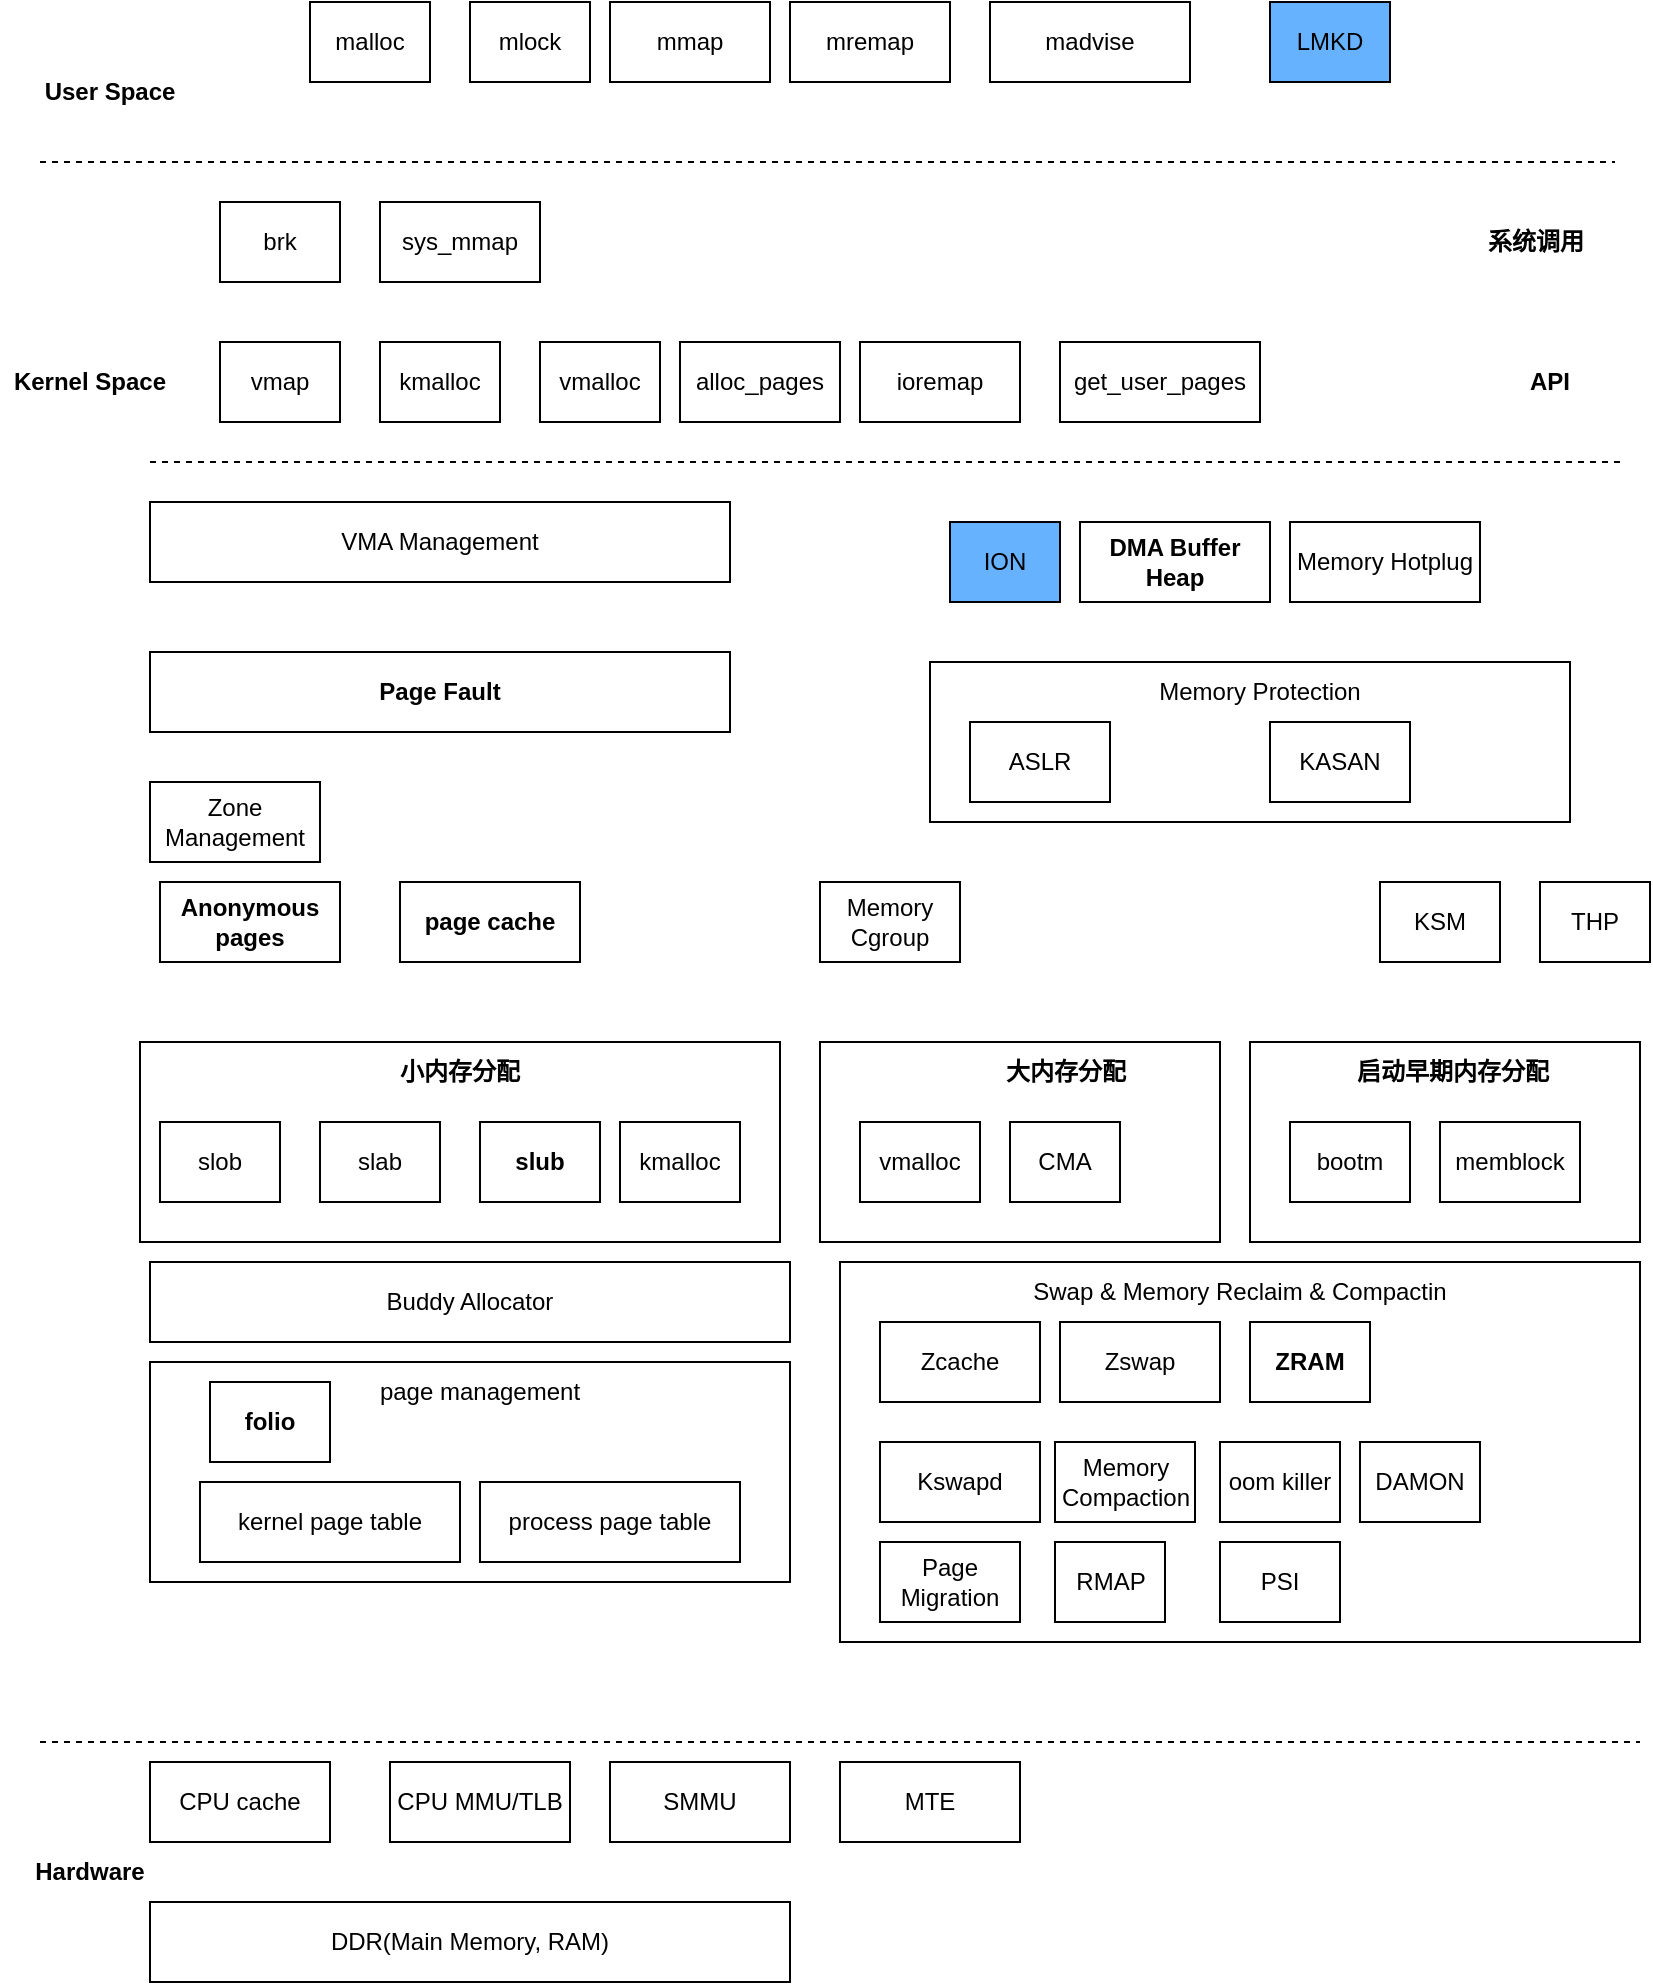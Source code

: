 <mxfile version="28.1.1" pages="2">
  <diagram name="Overview" id="xKvkIVZFQWv2jx4Ze0a4">
    <mxGraphModel dx="1110" dy="1935" grid="1" gridSize="10" guides="1" tooltips="1" connect="1" arrows="1" fold="1" page="1" pageScale="1" pageWidth="850" pageHeight="1100" math="0" shadow="0">
      <root>
        <mxCell id="0" />
        <mxCell id="1" parent="0" />
        <mxCell id="Gg94dkImL7f2xnIokuTn-24" value="" style="rounded=0;whiteSpace=wrap;html=1;" vertex="1" parent="1">
          <mxGeometry x="625" y="310" width="195" height="100" as="geometry" />
        </mxCell>
        <mxCell id="Gg94dkImL7f2xnIokuTn-1" value="" style="rounded=0;whiteSpace=wrap;html=1;" vertex="1" parent="1">
          <mxGeometry x="410" y="310" width="200" height="100" as="geometry" />
        </mxCell>
        <mxCell id="tnEU3TK34sWj55XHYFoK-13" value="" style="rounded=0;whiteSpace=wrap;html=1;" parent="1" vertex="1">
          <mxGeometry x="420" y="420" width="400" height="190" as="geometry" />
        </mxCell>
        <mxCell id="rYaNBO6mxP38nrqPC0ky-1" value="" style="rounded=0;whiteSpace=wrap;html=1;" parent="1" vertex="1">
          <mxGeometry x="70" y="310" width="320" height="100" as="geometry" />
        </mxCell>
        <mxCell id="tnEU3TK34sWj55XHYFoK-4" value="" style="rounded=0;whiteSpace=wrap;html=1;" parent="1" vertex="1">
          <mxGeometry x="75" y="470" width="320" height="110" as="geometry" />
        </mxCell>
        <mxCell id="YDTXTB6PS5T0qJHpgxqr-1" value="CPU cache" style="rounded=0;whiteSpace=wrap;html=1;" parent="1" vertex="1">
          <mxGeometry x="75" y="670" width="90" height="40" as="geometry" />
        </mxCell>
        <mxCell id="YDTXTB6PS5T0qJHpgxqr-2" value="CPU MMU/TLB" style="rounded=0;whiteSpace=wrap;html=1;" parent="1" vertex="1">
          <mxGeometry x="195" y="670" width="90" height="40" as="geometry" />
        </mxCell>
        <mxCell id="YDTXTB6PS5T0qJHpgxqr-3" value="SMMU" style="rounded=0;whiteSpace=wrap;html=1;" parent="1" vertex="1">
          <mxGeometry x="305" y="670" width="90" height="40" as="geometry" />
        </mxCell>
        <mxCell id="YDTXTB6PS5T0qJHpgxqr-4" value="DDR(Main Memory, RAM)" style="rounded=0;whiteSpace=wrap;html=1;" parent="1" vertex="1">
          <mxGeometry x="75" y="740" width="320" height="40" as="geometry" />
        </mxCell>
        <mxCell id="YDTXTB6PS5T0qJHpgxqr-5" value="Buddy Allocator" style="rounded=0;whiteSpace=wrap;html=1;" parent="1" vertex="1">
          <mxGeometry x="75" y="420" width="320" height="40" as="geometry" />
        </mxCell>
        <mxCell id="tnEU3TK34sWj55XHYFoK-1" value="kernel page table" style="rounded=0;whiteSpace=wrap;html=1;" parent="1" vertex="1">
          <mxGeometry x="100" y="530" width="130" height="40" as="geometry" />
        </mxCell>
        <mxCell id="tnEU3TK34sWj55XHYFoK-2" value="process page table" style="rounded=0;whiteSpace=wrap;html=1;" parent="1" vertex="1">
          <mxGeometry x="240" y="530" width="130" height="40" as="geometry" />
        </mxCell>
        <mxCell id="tnEU3TK34sWj55XHYFoK-5" value="page management" style="text;html=1;align=center;verticalAlign=middle;whiteSpace=wrap;rounded=0;" parent="1" vertex="1">
          <mxGeometry x="165" y="470" width="150" height="30" as="geometry" />
        </mxCell>
        <mxCell id="tnEU3TK34sWj55XHYFoK-6" value="&lt;span class=&quot;fontstyle0&quot;&gt;Anonymous pages&lt;/span&gt;" style="rounded=0;whiteSpace=wrap;html=1;fontStyle=1" parent="1" vertex="1">
          <mxGeometry x="80" y="230" width="90" height="40" as="geometry" />
        </mxCell>
        <mxCell id="tnEU3TK34sWj55XHYFoK-7" value="&lt;span class=&quot;fontstyle0&quot;&gt;page cache&lt;/span&gt;" style="rounded=0;whiteSpace=wrap;html=1;fontStyle=1" parent="1" vertex="1">
          <mxGeometry x="200" y="230" width="90" height="40" as="geometry" />
        </mxCell>
        <mxCell id="tnEU3TK34sWj55XHYFoK-8" value="&lt;span class=&quot;fontstyle0&quot;&gt;slob&lt;/span&gt;" style="rounded=0;whiteSpace=wrap;html=1;" parent="1" vertex="1">
          <mxGeometry x="80" y="350" width="60" height="40" as="geometry" />
        </mxCell>
        <mxCell id="tnEU3TK34sWj55XHYFoK-9" value="&lt;span class=&quot;fontstyle0&quot;&gt;slab&lt;/span&gt;" style="rounded=0;whiteSpace=wrap;html=1;" parent="1" vertex="1">
          <mxGeometry x="160" y="350" width="60" height="40" as="geometry" />
        </mxCell>
        <mxCell id="tnEU3TK34sWj55XHYFoK-10" value="&lt;span class=&quot;fontstyle0&quot;&gt;&lt;b&gt;slub&lt;/b&gt;&lt;/span&gt;" style="rounded=0;whiteSpace=wrap;html=1;" parent="1" vertex="1">
          <mxGeometry x="240" y="350" width="60" height="40" as="geometry" />
        </mxCell>
        <mxCell id="tnEU3TK34sWj55XHYFoK-12" value="Memory Compaction" style="rounded=0;whiteSpace=wrap;html=1;" parent="1" vertex="1">
          <mxGeometry x="527.5" y="510" width="70" height="40" as="geometry" />
        </mxCell>
        <mxCell id="tnEU3TK34sWj55XHYFoK-14" value="Zcache" style="rounded=0;whiteSpace=wrap;html=1;" parent="1" vertex="1">
          <mxGeometry x="440" y="450" width="80" height="40" as="geometry" />
        </mxCell>
        <mxCell id="tnEU3TK34sWj55XHYFoK-15" value="Zswap" style="rounded=0;whiteSpace=wrap;html=1;" parent="1" vertex="1">
          <mxGeometry x="530" y="450" width="80" height="40" as="geometry" />
        </mxCell>
        <mxCell id="tnEU3TK34sWj55XHYFoK-16" value="Swap &amp;amp; Memory Reclaim &amp;amp; Compactin" style="text;html=1;align=center;verticalAlign=middle;whiteSpace=wrap;rounded=0;" parent="1" vertex="1">
          <mxGeometry x="420" y="420" width="400" height="30" as="geometry" />
        </mxCell>
        <mxCell id="tnEU3TK34sWj55XHYFoK-17" value="" style="rounded=0;whiteSpace=wrap;html=1;" parent="1" vertex="1">
          <mxGeometry x="465" y="120" width="320" height="80" as="geometry" />
        </mxCell>
        <mxCell id="tnEU3TK34sWj55XHYFoK-18" value="ASLR" style="rounded=0;whiteSpace=wrap;html=1;" parent="1" vertex="1">
          <mxGeometry x="485" y="150" width="70" height="40" as="geometry" />
        </mxCell>
        <mxCell id="tnEU3TK34sWj55XHYFoK-19" value="KASAN" style="rounded=0;whiteSpace=wrap;html=1;" parent="1" vertex="1">
          <mxGeometry x="635" y="150" width="70" height="40" as="geometry" />
        </mxCell>
        <mxCell id="tnEU3TK34sWj55XHYFoK-20" value="Memory Protection" style="text;html=1;align=center;verticalAlign=middle;whiteSpace=wrap;rounded=0;" parent="1" vertex="1">
          <mxGeometry x="555" y="120" width="150" height="30" as="geometry" />
        </mxCell>
        <mxCell id="tnEU3TK34sWj55XHYFoK-21" value="CMA" style="rounded=0;whiteSpace=wrap;html=1;" parent="1" vertex="1">
          <mxGeometry x="505" y="350" width="55" height="40" as="geometry" />
        </mxCell>
        <mxCell id="tnEU3TK34sWj55XHYFoK-22" value="Kswapd" style="rounded=0;whiteSpace=wrap;html=1;" parent="1" vertex="1">
          <mxGeometry x="440" y="510" width="80" height="40" as="geometry" />
        </mxCell>
        <mxCell id="tnEU3TK34sWj55XHYFoK-23" value="ZRAM" style="rounded=0;whiteSpace=wrap;html=1;fontStyle=1" parent="1" vertex="1">
          <mxGeometry x="625" y="450" width="60" height="40" as="geometry" />
        </mxCell>
        <mxCell id="tnEU3TK34sWj55XHYFoK-24" value="DAMON" style="rounded=0;whiteSpace=wrap;html=1;" parent="1" vertex="1">
          <mxGeometry x="680" y="510" width="60" height="40" as="geometry" />
        </mxCell>
        <mxCell id="tnEU3TK34sWj55XHYFoK-25" value="oom killer" style="rounded=0;whiteSpace=wrap;html=1;" parent="1" vertex="1">
          <mxGeometry x="610" y="510" width="60" height="40" as="geometry" />
        </mxCell>
        <mxCell id="tnEU3TK34sWj55XHYFoK-26" value="KSM" style="rounded=0;whiteSpace=wrap;html=1;" parent="1" vertex="1">
          <mxGeometry x="690" y="230" width="60" height="40" as="geometry" />
        </mxCell>
        <mxCell id="tnEU3TK34sWj55XHYFoK-27" value="Memory Cgroup" style="rounded=0;whiteSpace=wrap;html=1;" parent="1" vertex="1">
          <mxGeometry x="410" y="230" width="70" height="40" as="geometry" />
        </mxCell>
        <mxCell id="tnEU3TK34sWj55XHYFoK-28" value="&lt;b&gt;Page Fault&lt;/b&gt;" style="rounded=0;whiteSpace=wrap;html=1;" parent="1" vertex="1">
          <mxGeometry x="75" y="115" width="290" height="40" as="geometry" />
        </mxCell>
        <mxCell id="tnEU3TK34sWj55XHYFoK-29" value="VMA Management" style="rounded=0;whiteSpace=wrap;html=1;" parent="1" vertex="1">
          <mxGeometry x="75" y="40" width="290" height="40" as="geometry" />
        </mxCell>
        <mxCell id="tnEU3TK34sWj55XHYFoK-30" value="alloc_pages" style="rounded=0;whiteSpace=wrap;html=1;" parent="1" vertex="1">
          <mxGeometry x="340" y="-40" width="80" height="40" as="geometry" />
        </mxCell>
        <mxCell id="tnEU3TK34sWj55XHYFoK-31" value="vmalloc" style="rounded=0;whiteSpace=wrap;html=1;" parent="1" vertex="1">
          <mxGeometry x="270" y="-40" width="60" height="40" as="geometry" />
        </mxCell>
        <mxCell id="tnEU3TK34sWj55XHYFoK-32" value="kmalloc" style="rounded=0;whiteSpace=wrap;html=1;" parent="1" vertex="1">
          <mxGeometry x="190" y="-40" width="60" height="40" as="geometry" />
        </mxCell>
        <mxCell id="tnEU3TK34sWj55XHYFoK-33" value="ioremap" style="rounded=0;whiteSpace=wrap;html=1;" parent="1" vertex="1">
          <mxGeometry x="430" y="-40" width="80" height="40" as="geometry" />
        </mxCell>
        <mxCell id="tnEU3TK34sWj55XHYFoK-34" value="get_user_pages" style="rounded=0;whiteSpace=wrap;html=1;" parent="1" vertex="1">
          <mxGeometry x="530" y="-40" width="100" height="40" as="geometry" />
        </mxCell>
        <mxCell id="tnEU3TK34sWj55XHYFoK-35" value="Page Migration" style="rounded=0;whiteSpace=wrap;html=1;" parent="1" vertex="1">
          <mxGeometry x="440" y="560" width="70" height="40" as="geometry" />
        </mxCell>
        <mxCell id="tnEU3TK34sWj55XHYFoK-37" value="RMAP" style="rounded=0;whiteSpace=wrap;html=1;" parent="1" vertex="1">
          <mxGeometry x="527.5" y="560" width="55" height="40" as="geometry" />
        </mxCell>
        <mxCell id="tnEU3TK34sWj55XHYFoK-38" value="mmap" style="rounded=0;whiteSpace=wrap;html=1;" parent="1" vertex="1">
          <mxGeometry x="305" y="-210" width="80" height="40" as="geometry" />
        </mxCell>
        <mxCell id="tnEU3TK34sWj55XHYFoK-39" value="mlock" style="rounded=0;whiteSpace=wrap;html=1;" parent="1" vertex="1">
          <mxGeometry x="235" y="-210" width="60" height="40" as="geometry" />
        </mxCell>
        <mxCell id="tnEU3TK34sWj55XHYFoK-40" value="malloc" style="rounded=0;whiteSpace=wrap;html=1;" parent="1" vertex="1">
          <mxGeometry x="155" y="-210" width="60" height="40" as="geometry" />
        </mxCell>
        <mxCell id="tnEU3TK34sWj55XHYFoK-41" value="mremap" style="rounded=0;whiteSpace=wrap;html=1;" parent="1" vertex="1">
          <mxGeometry x="395" y="-210" width="80" height="40" as="geometry" />
        </mxCell>
        <mxCell id="tnEU3TK34sWj55XHYFoK-42" value="madvise" style="rounded=0;whiteSpace=wrap;html=1;" parent="1" vertex="1">
          <mxGeometry x="495" y="-210" width="100" height="40" as="geometry" />
        </mxCell>
        <mxCell id="tnEU3TK34sWj55XHYFoK-43" value="ION" style="rounded=0;whiteSpace=wrap;html=1;fillColor=#66B2FF;" parent="1" vertex="1">
          <mxGeometry x="475" y="50" width="55" height="40" as="geometry" />
        </mxCell>
        <mxCell id="tnEU3TK34sWj55XHYFoK-44" value="&lt;b&gt;DMA Buffer&lt;/b&gt;&lt;div&gt;&lt;b&gt;Heap&lt;/b&gt;&lt;/div&gt;" style="rounded=0;whiteSpace=wrap;html=1;" parent="1" vertex="1">
          <mxGeometry x="540" y="50" width="95" height="40" as="geometry" />
        </mxCell>
        <mxCell id="tnEU3TK34sWj55XHYFoK-45" value="vmap" style="rounded=0;whiteSpace=wrap;html=1;" parent="1" vertex="1">
          <mxGeometry x="110" y="-40" width="60" height="40" as="geometry" />
        </mxCell>
        <mxCell id="tnEU3TK34sWj55XHYFoK-46" value="Zone Management" style="rounded=0;whiteSpace=wrap;html=1;" parent="1" vertex="1">
          <mxGeometry x="75" y="180" width="85" height="40" as="geometry" />
        </mxCell>
        <mxCell id="tnEU3TK34sWj55XHYFoK-47" value="vmalloc" style="rounded=0;whiteSpace=wrap;html=1;" parent="1" vertex="1">
          <mxGeometry x="430" y="350" width="60" height="40" as="geometry" />
        </mxCell>
        <mxCell id="tnEU3TK34sWj55XHYFoK-48" value="kmalloc" style="rounded=0;whiteSpace=wrap;html=1;" parent="1" vertex="1">
          <mxGeometry x="310" y="350" width="60" height="40" as="geometry" />
        </mxCell>
        <mxCell id="rYaNBO6mxP38nrqPC0ky-2" value="小内存分配" style="text;html=1;align=center;verticalAlign=middle;whiteSpace=wrap;rounded=0;fontStyle=1" parent="1" vertex="1">
          <mxGeometry x="155" y="310" width="150" height="30" as="geometry" />
        </mxCell>
        <mxCell id="Gg94dkImL7f2xnIokuTn-2" value="大内存分配" style="text;html=1;align=center;verticalAlign=middle;whiteSpace=wrap;rounded=0;fontStyle=1" vertex="1" parent="1">
          <mxGeometry x="457.5" y="310" width="150" height="30" as="geometry" />
        </mxCell>
        <mxCell id="Gg94dkImL7f2xnIokuTn-3" value="THP" style="rounded=0;whiteSpace=wrap;html=1;" vertex="1" parent="1">
          <mxGeometry x="770" y="230" width="55" height="40" as="geometry" />
        </mxCell>
        <mxCell id="Gg94dkImL7f2xnIokuTn-4" value="" style="endArrow=none;dashed=1;html=1;rounded=0;" edge="1" parent="1">
          <mxGeometry width="50" height="50" relative="1" as="geometry">
            <mxPoint x="20" y="660" as="sourcePoint" />
            <mxPoint x="820" y="660" as="targetPoint" />
          </mxGeometry>
        </mxCell>
        <mxCell id="Gg94dkImL7f2xnIokuTn-5" value="" style="endArrow=none;dashed=1;html=1;rounded=0;" edge="1" parent="1">
          <mxGeometry width="50" height="50" relative="1" as="geometry">
            <mxPoint x="75" y="20" as="sourcePoint" />
            <mxPoint x="810" y="20" as="targetPoint" />
          </mxGeometry>
        </mxCell>
        <mxCell id="Gg94dkImL7f2xnIokuTn-12" value="" style="endArrow=none;dashed=1;html=1;rounded=0;" edge="1" parent="1">
          <mxGeometry width="50" height="50" relative="1" as="geometry">
            <mxPoint x="20" y="-130" as="sourcePoint" />
            <mxPoint x="807.5" y="-130" as="targetPoint" />
          </mxGeometry>
        </mxCell>
        <mxCell id="Gg94dkImL7f2xnIokuTn-13" value="&lt;b&gt;User Space&lt;/b&gt;" style="text;html=1;align=center;verticalAlign=middle;whiteSpace=wrap;rounded=0;" vertex="1" parent="1">
          <mxGeometry x="10" y="-180" width="90" height="30" as="geometry" />
        </mxCell>
        <mxCell id="Gg94dkImL7f2xnIokuTn-15" value="&lt;b&gt;Kernel Space&lt;/b&gt;" style="text;html=1;align=center;verticalAlign=middle;whiteSpace=wrap;rounded=0;" vertex="1" parent="1">
          <mxGeometry y="-35" width="90" height="30" as="geometry" />
        </mxCell>
        <mxCell id="Gg94dkImL7f2xnIokuTn-16" value="&lt;b&gt;API&lt;/b&gt;" style="text;html=1;align=center;verticalAlign=middle;whiteSpace=wrap;rounded=0;" vertex="1" parent="1">
          <mxGeometry x="730" y="-35" width="90" height="30" as="geometry" />
        </mxCell>
        <mxCell id="Gg94dkImL7f2xnIokuTn-17" value="&lt;b&gt;Hardware&lt;/b&gt;" style="text;html=1;align=center;verticalAlign=middle;whiteSpace=wrap;rounded=0;" vertex="1" parent="1">
          <mxGeometry y="710" width="90" height="30" as="geometry" />
        </mxCell>
        <mxCell id="Gg94dkImL7f2xnIokuTn-18" value="Memory Hotplug" style="rounded=0;whiteSpace=wrap;html=1;" vertex="1" parent="1">
          <mxGeometry x="645" y="50" width="95" height="40" as="geometry" />
        </mxCell>
        <mxCell id="Gg94dkImL7f2xnIokuTn-19" value="brk" style="rounded=0;whiteSpace=wrap;html=1;" vertex="1" parent="1">
          <mxGeometry x="110" y="-110" width="60" height="40" as="geometry" />
        </mxCell>
        <mxCell id="Gg94dkImL7f2xnIokuTn-20" value="&lt;b&gt;系统调用&lt;/b&gt;" style="text;html=1;align=center;verticalAlign=middle;whiteSpace=wrap;rounded=0;" vertex="1" parent="1">
          <mxGeometry x="722.5" y="-105" width="90" height="30" as="geometry" />
        </mxCell>
        <mxCell id="Gg94dkImL7f2xnIokuTn-21" value="sys_mmap" style="rounded=0;whiteSpace=wrap;html=1;" vertex="1" parent="1">
          <mxGeometry x="190" y="-110" width="80" height="40" as="geometry" />
        </mxCell>
        <mxCell id="Gg94dkImL7f2xnIokuTn-22" value="MTE" style="rounded=0;whiteSpace=wrap;html=1;" vertex="1" parent="1">
          <mxGeometry x="420" y="670" width="90" height="40" as="geometry" />
        </mxCell>
        <mxCell id="Gg94dkImL7f2xnIokuTn-23" value="启动早期内存分配" style="text;html=1;align=center;verticalAlign=middle;whiteSpace=wrap;rounded=0;fontStyle=1" vertex="1" parent="1">
          <mxGeometry x="630" y="310" width="192.5" height="30" as="geometry" />
        </mxCell>
        <mxCell id="Gg94dkImL7f2xnIokuTn-25" value="bootm" style="rounded=0;whiteSpace=wrap;html=1;" vertex="1" parent="1">
          <mxGeometry x="645" y="350" width="60" height="40" as="geometry" />
        </mxCell>
        <mxCell id="Gg94dkImL7f2xnIokuTn-26" value="memblock" style="rounded=0;whiteSpace=wrap;html=1;" vertex="1" parent="1">
          <mxGeometry x="720" y="350" width="70" height="40" as="geometry" />
        </mxCell>
        <mxCell id="Gg94dkImL7f2xnIokuTn-27" value="PSI" style="rounded=0;whiteSpace=wrap;html=1;" vertex="1" parent="1">
          <mxGeometry x="610" y="560" width="60" height="40" as="geometry" />
        </mxCell>
        <mxCell id="Gg94dkImL7f2xnIokuTn-29" value="LMKD" style="rounded=0;whiteSpace=wrap;html=1;fillColor=#66B2FF;" vertex="1" parent="1">
          <mxGeometry x="635" y="-210" width="60" height="40" as="geometry" />
        </mxCell>
        <mxCell id="Gg94dkImL7f2xnIokuTn-32" value="&lt;span class=&quot;fontstyle0&quot;&gt;&lt;b&gt;folio&lt;/b&gt;&lt;/span&gt;" style="rounded=0;whiteSpace=wrap;html=1;" vertex="1" parent="1">
          <mxGeometry x="105" y="480" width="60" height="40" as="geometry" />
        </mxCell>
      </root>
    </mxGraphModel>
  </diagram>
  <diagram id="z8X7JgqDKcptaMOkcgN8" name="Page-2">
    <mxGraphModel dx="1349" dy="699" grid="1" gridSize="10" guides="1" tooltips="1" connect="1" arrows="1" fold="1" page="1" pageScale="1" pageWidth="850" pageHeight="1100" math="0" shadow="0">
      <root>
        <mxCell id="0" />
        <mxCell id="1" parent="0" />
      </root>
    </mxGraphModel>
  </diagram>
</mxfile>
